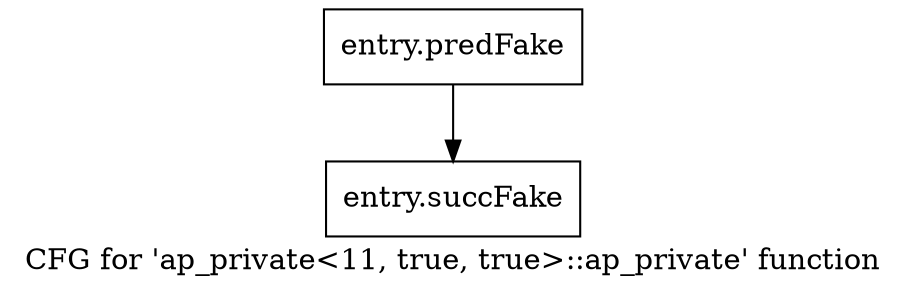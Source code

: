 digraph "CFG for 'ap_private\<11, true, true\>::ap_private' function" {
	label="CFG for 'ap_private\<11, true, true\>::ap_private' function";

	Node0x3c40e30 [shape=record,filename="",linenumber="",label="{entry.predFake}"];
	Node0x3c40e30 -> Node0x3e9eae0[ callList="" memoryops="" filename="/tools/Xilinx/Vitis_HLS/2022.1/include/etc/ap_private.h" execusionnum="0"];
	Node0x3e9eae0 [shape=record,filename="/tools/Xilinx/Vitis_HLS/2022.1/include/etc/ap_private.h",linenumber="1731",label="{entry.succFake}"];
}
